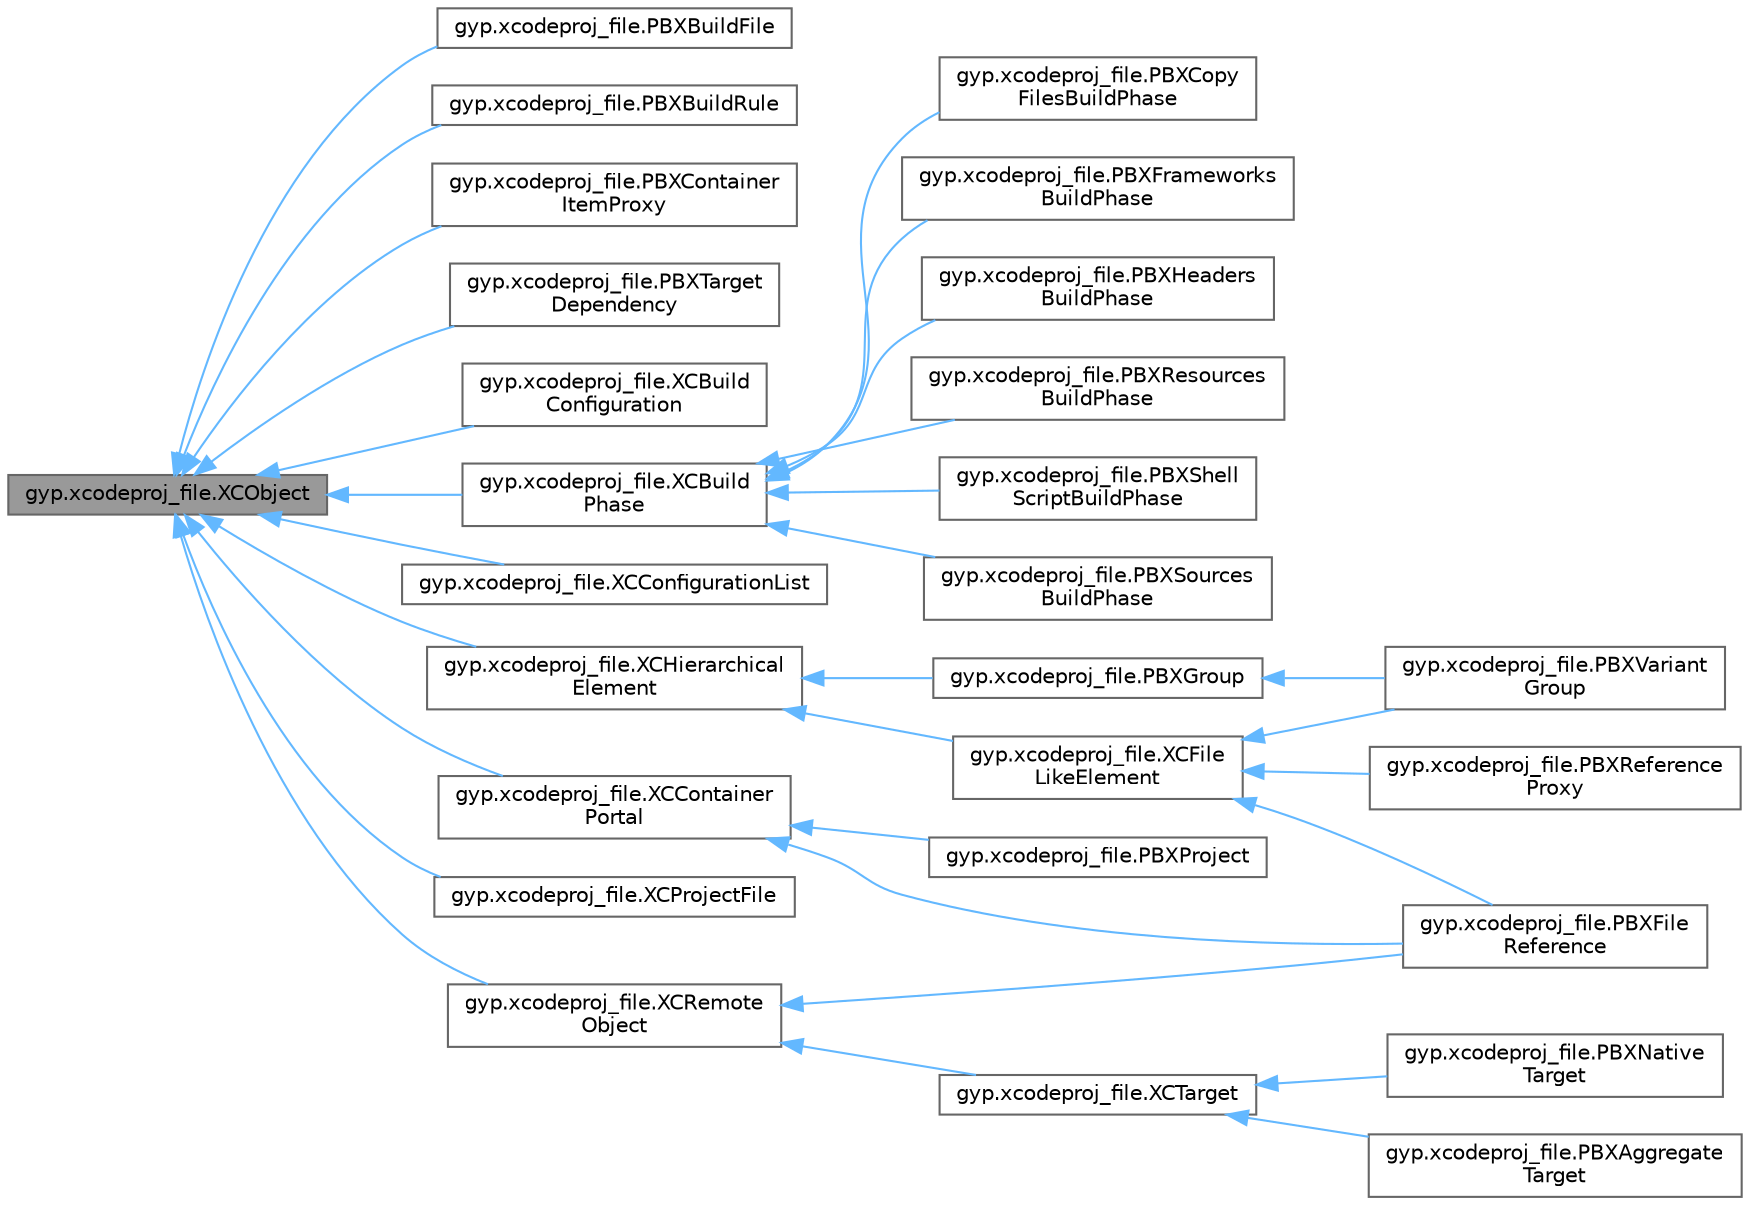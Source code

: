 digraph "gyp.xcodeproj_file.XCObject"
{
 // LATEX_PDF_SIZE
  bgcolor="transparent";
  edge [fontname=Helvetica,fontsize=10,labelfontname=Helvetica,labelfontsize=10];
  node [fontname=Helvetica,fontsize=10,shape=box,height=0.2,width=0.4];
  rankdir="LR";
  Node1 [id="Node000001",label="gyp.xcodeproj_file.XCObject",height=0.2,width=0.4,color="gray40", fillcolor="grey60", style="filled", fontcolor="black",tooltip=" "];
  Node1 -> Node2 [id="edge30_Node000001_Node000002",dir="back",color="steelblue1",style="solid",tooltip=" "];
  Node2 [id="Node000002",label="gyp.xcodeproj_file.PBXBuildFile",height=0.2,width=0.4,color="gray40", fillcolor="white", style="filled",URL="$classgyp_1_1xcodeproj__file_1_1_p_b_x_build_file.html",tooltip=" "];
  Node1 -> Node3 [id="edge31_Node000001_Node000003",dir="back",color="steelblue1",style="solid",tooltip=" "];
  Node3 [id="Node000003",label="gyp.xcodeproj_file.PBXBuildRule",height=0.2,width=0.4,color="gray40", fillcolor="white", style="filled",URL="$classgyp_1_1xcodeproj__file_1_1_p_b_x_build_rule.html",tooltip=" "];
  Node1 -> Node4 [id="edge32_Node000001_Node000004",dir="back",color="steelblue1",style="solid",tooltip=" "];
  Node4 [id="Node000004",label="gyp.xcodeproj_file.PBXContainer\lItemProxy",height=0.2,width=0.4,color="gray40", fillcolor="white", style="filled",URL="$classgyp_1_1xcodeproj__file_1_1_p_b_x_container_item_proxy.html",tooltip=" "];
  Node1 -> Node5 [id="edge33_Node000001_Node000005",dir="back",color="steelblue1",style="solid",tooltip=" "];
  Node5 [id="Node000005",label="gyp.xcodeproj_file.PBXTarget\lDependency",height=0.2,width=0.4,color="gray40", fillcolor="white", style="filled",URL="$classgyp_1_1xcodeproj__file_1_1_p_b_x_target_dependency.html",tooltip=" "];
  Node1 -> Node6 [id="edge34_Node000001_Node000006",dir="back",color="steelblue1",style="solid",tooltip=" "];
  Node6 [id="Node000006",label="gyp.xcodeproj_file.XCBuild\lConfiguration",height=0.2,width=0.4,color="gray40", fillcolor="white", style="filled",URL="$classgyp_1_1xcodeproj__file_1_1_x_c_build_configuration.html",tooltip=" "];
  Node1 -> Node7 [id="edge35_Node000001_Node000007",dir="back",color="steelblue1",style="solid",tooltip=" "];
  Node7 [id="Node000007",label="gyp.xcodeproj_file.XCBuild\lPhase",height=0.2,width=0.4,color="gray40", fillcolor="white", style="filled",URL="$classgyp_1_1xcodeproj__file_1_1_x_c_build_phase.html",tooltip=" "];
  Node7 -> Node8 [id="edge36_Node000007_Node000008",dir="back",color="steelblue1",style="solid",tooltip=" "];
  Node8 [id="Node000008",label="gyp.xcodeproj_file.PBXCopy\lFilesBuildPhase",height=0.2,width=0.4,color="gray40", fillcolor="white", style="filled",URL="$classgyp_1_1xcodeproj__file_1_1_p_b_x_copy_files_build_phase.html",tooltip=" "];
  Node7 -> Node9 [id="edge37_Node000007_Node000009",dir="back",color="steelblue1",style="solid",tooltip=" "];
  Node9 [id="Node000009",label="gyp.xcodeproj_file.PBXFrameworks\lBuildPhase",height=0.2,width=0.4,color="gray40", fillcolor="white", style="filled",URL="$classgyp_1_1xcodeproj__file_1_1_p_b_x_frameworks_build_phase.html",tooltip=" "];
  Node7 -> Node10 [id="edge38_Node000007_Node000010",dir="back",color="steelblue1",style="solid",tooltip=" "];
  Node10 [id="Node000010",label="gyp.xcodeproj_file.PBXHeaders\lBuildPhase",height=0.2,width=0.4,color="gray40", fillcolor="white", style="filled",URL="$classgyp_1_1xcodeproj__file_1_1_p_b_x_headers_build_phase.html",tooltip=" "];
  Node7 -> Node11 [id="edge39_Node000007_Node000011",dir="back",color="steelblue1",style="solid",tooltip=" "];
  Node11 [id="Node000011",label="gyp.xcodeproj_file.PBXResources\lBuildPhase",height=0.2,width=0.4,color="gray40", fillcolor="white", style="filled",URL="$classgyp_1_1xcodeproj__file_1_1_p_b_x_resources_build_phase.html",tooltip=" "];
  Node7 -> Node12 [id="edge40_Node000007_Node000012",dir="back",color="steelblue1",style="solid",tooltip=" "];
  Node12 [id="Node000012",label="gyp.xcodeproj_file.PBXShell\lScriptBuildPhase",height=0.2,width=0.4,color="gray40", fillcolor="white", style="filled",URL="$classgyp_1_1xcodeproj__file_1_1_p_b_x_shell_script_build_phase.html",tooltip=" "];
  Node7 -> Node13 [id="edge41_Node000007_Node000013",dir="back",color="steelblue1",style="solid",tooltip=" "];
  Node13 [id="Node000013",label="gyp.xcodeproj_file.PBXSources\lBuildPhase",height=0.2,width=0.4,color="gray40", fillcolor="white", style="filled",URL="$classgyp_1_1xcodeproj__file_1_1_p_b_x_sources_build_phase.html",tooltip=" "];
  Node1 -> Node14 [id="edge42_Node000001_Node000014",dir="back",color="steelblue1",style="solid",tooltip=" "];
  Node14 [id="Node000014",label="gyp.xcodeproj_file.XCConfigurationList",height=0.2,width=0.4,color="gray40", fillcolor="white", style="filled",URL="$classgyp_1_1xcodeproj__file_1_1_x_c_configuration_list.html",tooltip=" "];
  Node1 -> Node15 [id="edge43_Node000001_Node000015",dir="back",color="steelblue1",style="solid",tooltip=" "];
  Node15 [id="Node000015",label="gyp.xcodeproj_file.XCContainer\lPortal",height=0.2,width=0.4,color="gray40", fillcolor="white", style="filled",URL="$classgyp_1_1xcodeproj__file_1_1_x_c_container_portal.html",tooltip=" "];
  Node15 -> Node16 [id="edge44_Node000015_Node000016",dir="back",color="steelblue1",style="solid",tooltip=" "];
  Node16 [id="Node000016",label="gyp.xcodeproj_file.PBXFile\lReference",height=0.2,width=0.4,color="gray40", fillcolor="white", style="filled",URL="$classgyp_1_1xcodeproj__file_1_1_p_b_x_file_reference.html",tooltip=" "];
  Node15 -> Node17 [id="edge45_Node000015_Node000017",dir="back",color="steelblue1",style="solid",tooltip=" "];
  Node17 [id="Node000017",label="gyp.xcodeproj_file.PBXProject",height=0.2,width=0.4,color="gray40", fillcolor="white", style="filled",URL="$classgyp_1_1xcodeproj__file_1_1_p_b_x_project.html",tooltip=" "];
  Node1 -> Node18 [id="edge46_Node000001_Node000018",dir="back",color="steelblue1",style="solid",tooltip=" "];
  Node18 [id="Node000018",label="gyp.xcodeproj_file.XCHierarchical\lElement",height=0.2,width=0.4,color="gray40", fillcolor="white", style="filled",URL="$classgyp_1_1xcodeproj__file_1_1_x_c_hierarchical_element.html",tooltip=" "];
  Node18 -> Node19 [id="edge47_Node000018_Node000019",dir="back",color="steelblue1",style="solid",tooltip=" "];
  Node19 [id="Node000019",label="gyp.xcodeproj_file.PBXGroup",height=0.2,width=0.4,color="gray40", fillcolor="white", style="filled",URL="$classgyp_1_1xcodeproj__file_1_1_p_b_x_group.html",tooltip=" "];
  Node19 -> Node20 [id="edge48_Node000019_Node000020",dir="back",color="steelblue1",style="solid",tooltip=" "];
  Node20 [id="Node000020",label="gyp.xcodeproj_file.PBXVariant\lGroup",height=0.2,width=0.4,color="gray40", fillcolor="white", style="filled",URL="$classgyp_1_1xcodeproj__file_1_1_p_b_x_variant_group.html",tooltip=" "];
  Node18 -> Node21 [id="edge49_Node000018_Node000021",dir="back",color="steelblue1",style="solid",tooltip=" "];
  Node21 [id="Node000021",label="gyp.xcodeproj_file.XCFile\lLikeElement",height=0.2,width=0.4,color="gray40", fillcolor="white", style="filled",URL="$classgyp_1_1xcodeproj__file_1_1_x_c_file_like_element.html",tooltip=" "];
  Node21 -> Node16 [id="edge50_Node000021_Node000016",dir="back",color="steelblue1",style="solid",tooltip=" "];
  Node21 -> Node22 [id="edge51_Node000021_Node000022",dir="back",color="steelblue1",style="solid",tooltip=" "];
  Node22 [id="Node000022",label="gyp.xcodeproj_file.PBXReference\lProxy",height=0.2,width=0.4,color="gray40", fillcolor="white", style="filled",URL="$classgyp_1_1xcodeproj__file_1_1_p_b_x_reference_proxy.html",tooltip=" "];
  Node21 -> Node20 [id="edge52_Node000021_Node000020",dir="back",color="steelblue1",style="solid",tooltip=" "];
  Node1 -> Node23 [id="edge53_Node000001_Node000023",dir="back",color="steelblue1",style="solid",tooltip=" "];
  Node23 [id="Node000023",label="gyp.xcodeproj_file.XCProjectFile",height=0.2,width=0.4,color="gray40", fillcolor="white", style="filled",URL="$classgyp_1_1xcodeproj__file_1_1_x_c_project_file.html",tooltip=" "];
  Node1 -> Node24 [id="edge54_Node000001_Node000024",dir="back",color="steelblue1",style="solid",tooltip=" "];
  Node24 [id="Node000024",label="gyp.xcodeproj_file.XCRemote\lObject",height=0.2,width=0.4,color="gray40", fillcolor="white", style="filled",URL="$classgyp_1_1xcodeproj__file_1_1_x_c_remote_object.html",tooltip=" "];
  Node24 -> Node16 [id="edge55_Node000024_Node000016",dir="back",color="steelblue1",style="solid",tooltip=" "];
  Node24 -> Node25 [id="edge56_Node000024_Node000025",dir="back",color="steelblue1",style="solid",tooltip=" "];
  Node25 [id="Node000025",label="gyp.xcodeproj_file.XCTarget",height=0.2,width=0.4,color="gray40", fillcolor="white", style="filled",URL="$classgyp_1_1xcodeproj__file_1_1_x_c_target.html",tooltip=" "];
  Node25 -> Node26 [id="edge57_Node000025_Node000026",dir="back",color="steelblue1",style="solid",tooltip=" "];
  Node26 [id="Node000026",label="gyp.xcodeproj_file.PBXAggregate\lTarget",height=0.2,width=0.4,color="gray40", fillcolor="white", style="filled",URL="$classgyp_1_1xcodeproj__file_1_1_p_b_x_aggregate_target.html",tooltip=" "];
  Node25 -> Node27 [id="edge58_Node000025_Node000027",dir="back",color="steelblue1",style="solid",tooltip=" "];
  Node27 [id="Node000027",label="gyp.xcodeproj_file.PBXNative\lTarget",height=0.2,width=0.4,color="gray40", fillcolor="white", style="filled",URL="$classgyp_1_1xcodeproj__file_1_1_p_b_x_native_target.html",tooltip=" "];
}
